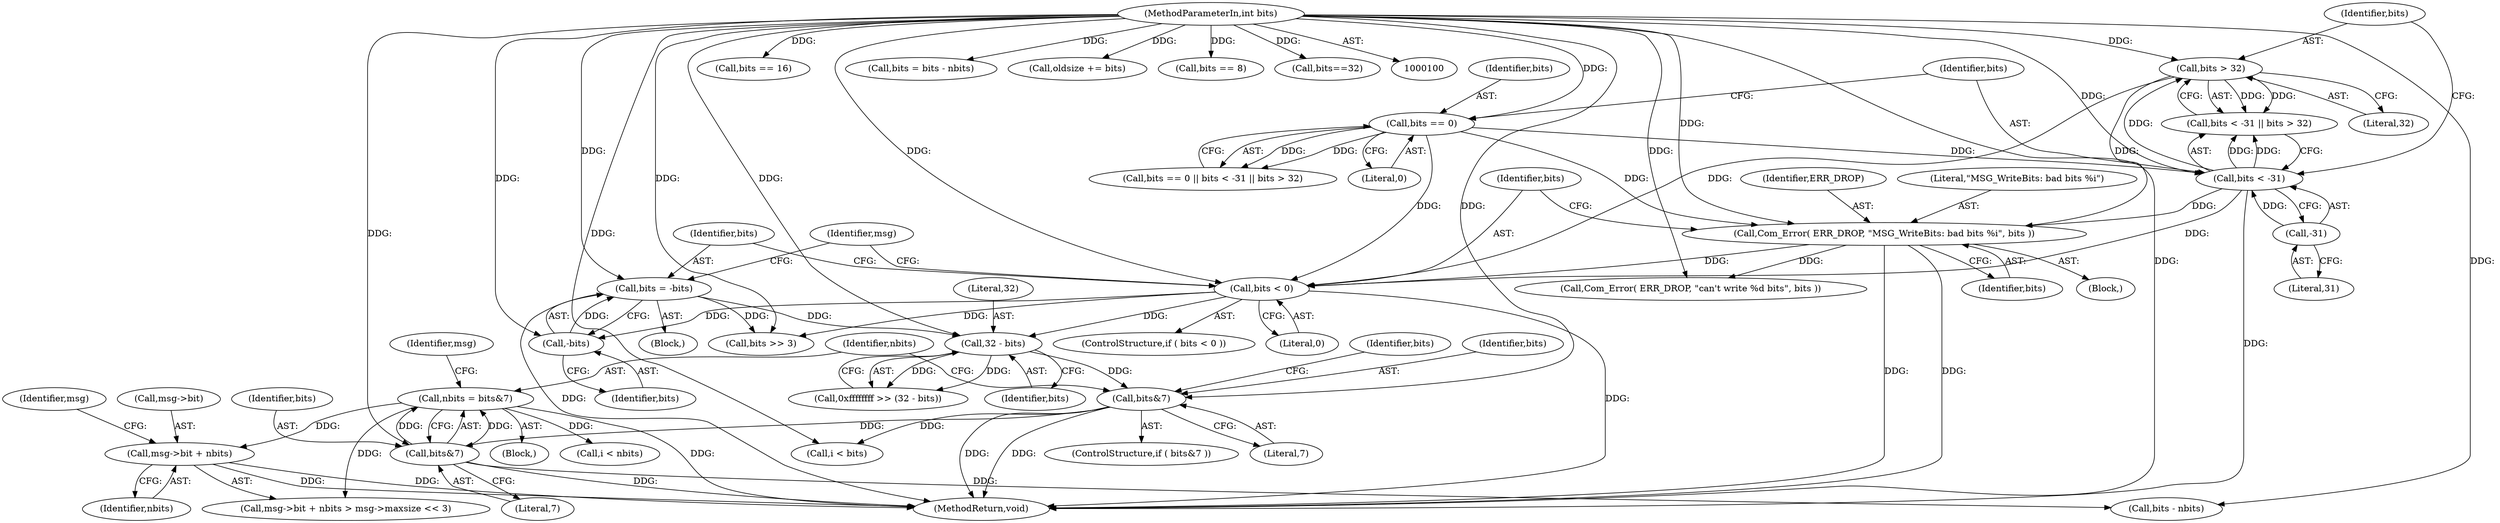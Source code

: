 digraph "0_ioq3_d2b1d124d4055c2fcbe5126863487c52fd58cca1_5@pointer" {
"1000276" [label="(Call,msg->bit + nbits)"];
"1000269" [label="(Call,nbits = bits&7)"];
"1000271" [label="(Call,bits&7)"];
"1000264" [label="(Call,bits&7)"];
"1000260" [label="(Call,32 - bits)"];
"1000138" [label="(Call,bits = -bits)"];
"1000140" [label="(Call,-bits)"];
"1000134" [label="(Call,bits < 0)"];
"1000125" [label="(Call,bits > 32)"];
"1000121" [label="(Call,bits < -31)"];
"1000117" [label="(Call,bits == 0)"];
"1000103" [label="(MethodParameterIn,int bits)"];
"1000123" [label="(Call,-31)"];
"1000129" [label="(Call,Com_Error( ERR_DROP, \"MSG_WriteBits: bad bits %i\", bits ))"];
"1000128" [label="(Block,)"];
"1000135" [label="(Identifier,bits)"];
"1000269" [label="(Call,nbits = bits&7)"];
"1000260" [label="(Call,32 - bits)"];
"1000138" [label="(Call,bits = -bits)"];
"1000280" [label="(Identifier,nbits)"];
"1000261" [label="(Literal,32)"];
"1000321" [label="(Call,bits - nbits)"];
"1000275" [label="(Call,msg->bit + nbits > msg->maxsize << 3)"];
"1000117" [label="(Call,bits == 0)"];
"1000278" [label="(Identifier,msg)"];
"1000119" [label="(Literal,0)"];
"1000325" [label="(Identifier,bits)"];
"1000122" [label="(Identifier,bits)"];
"1000271" [label="(Call,bits&7)"];
"1000139" [label="(Identifier,bits)"];
"1000120" [label="(Call,bits < -31 || bits > 32)"];
"1000270" [label="(Identifier,nbits)"];
"1000277" [label="(Call,msg->bit)"];
"1000192" [label="(Call,bits == 16)"];
"1000140" [label="(Call,-bits)"];
"1000265" [label="(Identifier,bits)"];
"1000262" [label="(Identifier,bits)"];
"1000267" [label="(Block,)"];
"1000125" [label="(Call,bits > 32)"];
"1000276" [label="(Call,msg->bit + nbits)"];
"1000131" [label="(Literal,\"MSG_WriteBits: bad bits %i\")"];
"1000272" [label="(Identifier,bits)"];
"1000144" [label="(Identifier,msg)"];
"1000153" [label="(Call,bits >> 3)"];
"1000250" [label="(Call,Com_Error( ERR_DROP, \"can't write %d bits\", bits ))"];
"1000116" [label="(Call,bits == 0 || bits < -31 || bits > 32)"];
"1000264" [label="(Call,bits&7)"];
"1000137" [label="(Block,)"];
"1000258" [label="(Call,0xffffffff >> (32 - bits))"];
"1000127" [label="(Literal,32)"];
"1000118" [label="(Identifier,bits)"];
"1000132" [label="(Identifier,bits)"];
"1000319" [label="(Call,bits = bits - nbits)"];
"1000141" [label="(Identifier,bits)"];
"1000121" [label="(Call,bits < -31)"];
"1000106" [label="(Call,oldsize += bits)"];
"1000273" [label="(Literal,7)"];
"1000283" [label="(Identifier,msg)"];
"1000266" [label="(Literal,7)"];
"1000263" [label="(ControlStructure,if ( bits&7 ))"];
"1000133" [label="(ControlStructure,if ( bits < 0 ))"];
"1000123" [label="(Call,-31)"];
"1000103" [label="(MethodParameterIn,int bits)"];
"1000136" [label="(Literal,0)"];
"1000391" [label="(MethodReturn,void)"];
"1000297" [label="(Call,i < nbits)"];
"1000129" [label="(Call,Com_Error( ERR_DROP, \"MSG_WriteBits: bad bits %i\", bits ))"];
"1000134" [label="(Call,bits < 0)"];
"1000126" [label="(Identifier,bits)"];
"1000167" [label="(Call,bits == 8)"];
"1000223" [label="(Call,bits==32)"];
"1000124" [label="(Literal,31)"];
"1000130" [label="(Identifier,ERR_DROP)"];
"1000331" [label="(Call,i < bits)"];
"1000276" -> "1000275"  [label="AST: "];
"1000276" -> "1000280"  [label="CFG: "];
"1000277" -> "1000276"  [label="AST: "];
"1000280" -> "1000276"  [label="AST: "];
"1000283" -> "1000276"  [label="CFG: "];
"1000276" -> "1000391"  [label="DDG: "];
"1000276" -> "1000391"  [label="DDG: "];
"1000269" -> "1000276"  [label="DDG: "];
"1000269" -> "1000267"  [label="AST: "];
"1000269" -> "1000271"  [label="CFG: "];
"1000270" -> "1000269"  [label="AST: "];
"1000271" -> "1000269"  [label="AST: "];
"1000278" -> "1000269"  [label="CFG: "];
"1000269" -> "1000391"  [label="DDG: "];
"1000271" -> "1000269"  [label="DDG: "];
"1000271" -> "1000269"  [label="DDG: "];
"1000269" -> "1000275"  [label="DDG: "];
"1000269" -> "1000297"  [label="DDG: "];
"1000271" -> "1000273"  [label="CFG: "];
"1000272" -> "1000271"  [label="AST: "];
"1000273" -> "1000271"  [label="AST: "];
"1000271" -> "1000391"  [label="DDG: "];
"1000264" -> "1000271"  [label="DDG: "];
"1000103" -> "1000271"  [label="DDG: "];
"1000271" -> "1000321"  [label="DDG: "];
"1000264" -> "1000263"  [label="AST: "];
"1000264" -> "1000266"  [label="CFG: "];
"1000265" -> "1000264"  [label="AST: "];
"1000266" -> "1000264"  [label="AST: "];
"1000270" -> "1000264"  [label="CFG: "];
"1000325" -> "1000264"  [label="CFG: "];
"1000264" -> "1000391"  [label="DDG: "];
"1000264" -> "1000391"  [label="DDG: "];
"1000260" -> "1000264"  [label="DDG: "];
"1000103" -> "1000264"  [label="DDG: "];
"1000264" -> "1000331"  [label="DDG: "];
"1000260" -> "1000258"  [label="AST: "];
"1000260" -> "1000262"  [label="CFG: "];
"1000261" -> "1000260"  [label="AST: "];
"1000262" -> "1000260"  [label="AST: "];
"1000258" -> "1000260"  [label="CFG: "];
"1000260" -> "1000258"  [label="DDG: "];
"1000260" -> "1000258"  [label="DDG: "];
"1000138" -> "1000260"  [label="DDG: "];
"1000134" -> "1000260"  [label="DDG: "];
"1000103" -> "1000260"  [label="DDG: "];
"1000138" -> "1000137"  [label="AST: "];
"1000138" -> "1000140"  [label="CFG: "];
"1000139" -> "1000138"  [label="AST: "];
"1000140" -> "1000138"  [label="AST: "];
"1000144" -> "1000138"  [label="CFG: "];
"1000138" -> "1000391"  [label="DDG: "];
"1000140" -> "1000138"  [label="DDG: "];
"1000103" -> "1000138"  [label="DDG: "];
"1000138" -> "1000153"  [label="DDG: "];
"1000140" -> "1000141"  [label="CFG: "];
"1000141" -> "1000140"  [label="AST: "];
"1000134" -> "1000140"  [label="DDG: "];
"1000103" -> "1000140"  [label="DDG: "];
"1000134" -> "1000133"  [label="AST: "];
"1000134" -> "1000136"  [label="CFG: "];
"1000135" -> "1000134"  [label="AST: "];
"1000136" -> "1000134"  [label="AST: "];
"1000139" -> "1000134"  [label="CFG: "];
"1000144" -> "1000134"  [label="CFG: "];
"1000134" -> "1000391"  [label="DDG: "];
"1000125" -> "1000134"  [label="DDG: "];
"1000129" -> "1000134"  [label="DDG: "];
"1000117" -> "1000134"  [label="DDG: "];
"1000121" -> "1000134"  [label="DDG: "];
"1000103" -> "1000134"  [label="DDG: "];
"1000134" -> "1000153"  [label="DDG: "];
"1000125" -> "1000120"  [label="AST: "];
"1000125" -> "1000127"  [label="CFG: "];
"1000126" -> "1000125"  [label="AST: "];
"1000127" -> "1000125"  [label="AST: "];
"1000120" -> "1000125"  [label="CFG: "];
"1000125" -> "1000120"  [label="DDG: "];
"1000125" -> "1000120"  [label="DDG: "];
"1000121" -> "1000125"  [label="DDG: "];
"1000103" -> "1000125"  [label="DDG: "];
"1000125" -> "1000129"  [label="DDG: "];
"1000121" -> "1000120"  [label="AST: "];
"1000121" -> "1000123"  [label="CFG: "];
"1000122" -> "1000121"  [label="AST: "];
"1000123" -> "1000121"  [label="AST: "];
"1000126" -> "1000121"  [label="CFG: "];
"1000120" -> "1000121"  [label="CFG: "];
"1000121" -> "1000391"  [label="DDG: "];
"1000121" -> "1000120"  [label="DDG: "];
"1000121" -> "1000120"  [label="DDG: "];
"1000117" -> "1000121"  [label="DDG: "];
"1000103" -> "1000121"  [label="DDG: "];
"1000123" -> "1000121"  [label="DDG: "];
"1000121" -> "1000129"  [label="DDG: "];
"1000117" -> "1000116"  [label="AST: "];
"1000117" -> "1000119"  [label="CFG: "];
"1000118" -> "1000117"  [label="AST: "];
"1000119" -> "1000117"  [label="AST: "];
"1000122" -> "1000117"  [label="CFG: "];
"1000116" -> "1000117"  [label="CFG: "];
"1000117" -> "1000116"  [label="DDG: "];
"1000117" -> "1000116"  [label="DDG: "];
"1000103" -> "1000117"  [label="DDG: "];
"1000117" -> "1000129"  [label="DDG: "];
"1000103" -> "1000100"  [label="AST: "];
"1000103" -> "1000391"  [label="DDG: "];
"1000103" -> "1000106"  [label="DDG: "];
"1000103" -> "1000129"  [label="DDG: "];
"1000103" -> "1000153"  [label="DDG: "];
"1000103" -> "1000167"  [label="DDG: "];
"1000103" -> "1000192"  [label="DDG: "];
"1000103" -> "1000223"  [label="DDG: "];
"1000103" -> "1000250"  [label="DDG: "];
"1000103" -> "1000319"  [label="DDG: "];
"1000103" -> "1000321"  [label="DDG: "];
"1000103" -> "1000331"  [label="DDG: "];
"1000123" -> "1000124"  [label="CFG: "];
"1000124" -> "1000123"  [label="AST: "];
"1000129" -> "1000128"  [label="AST: "];
"1000129" -> "1000132"  [label="CFG: "];
"1000130" -> "1000129"  [label="AST: "];
"1000131" -> "1000129"  [label="AST: "];
"1000132" -> "1000129"  [label="AST: "];
"1000135" -> "1000129"  [label="CFG: "];
"1000129" -> "1000391"  [label="DDG: "];
"1000129" -> "1000391"  [label="DDG: "];
"1000129" -> "1000250"  [label="DDG: "];
}
